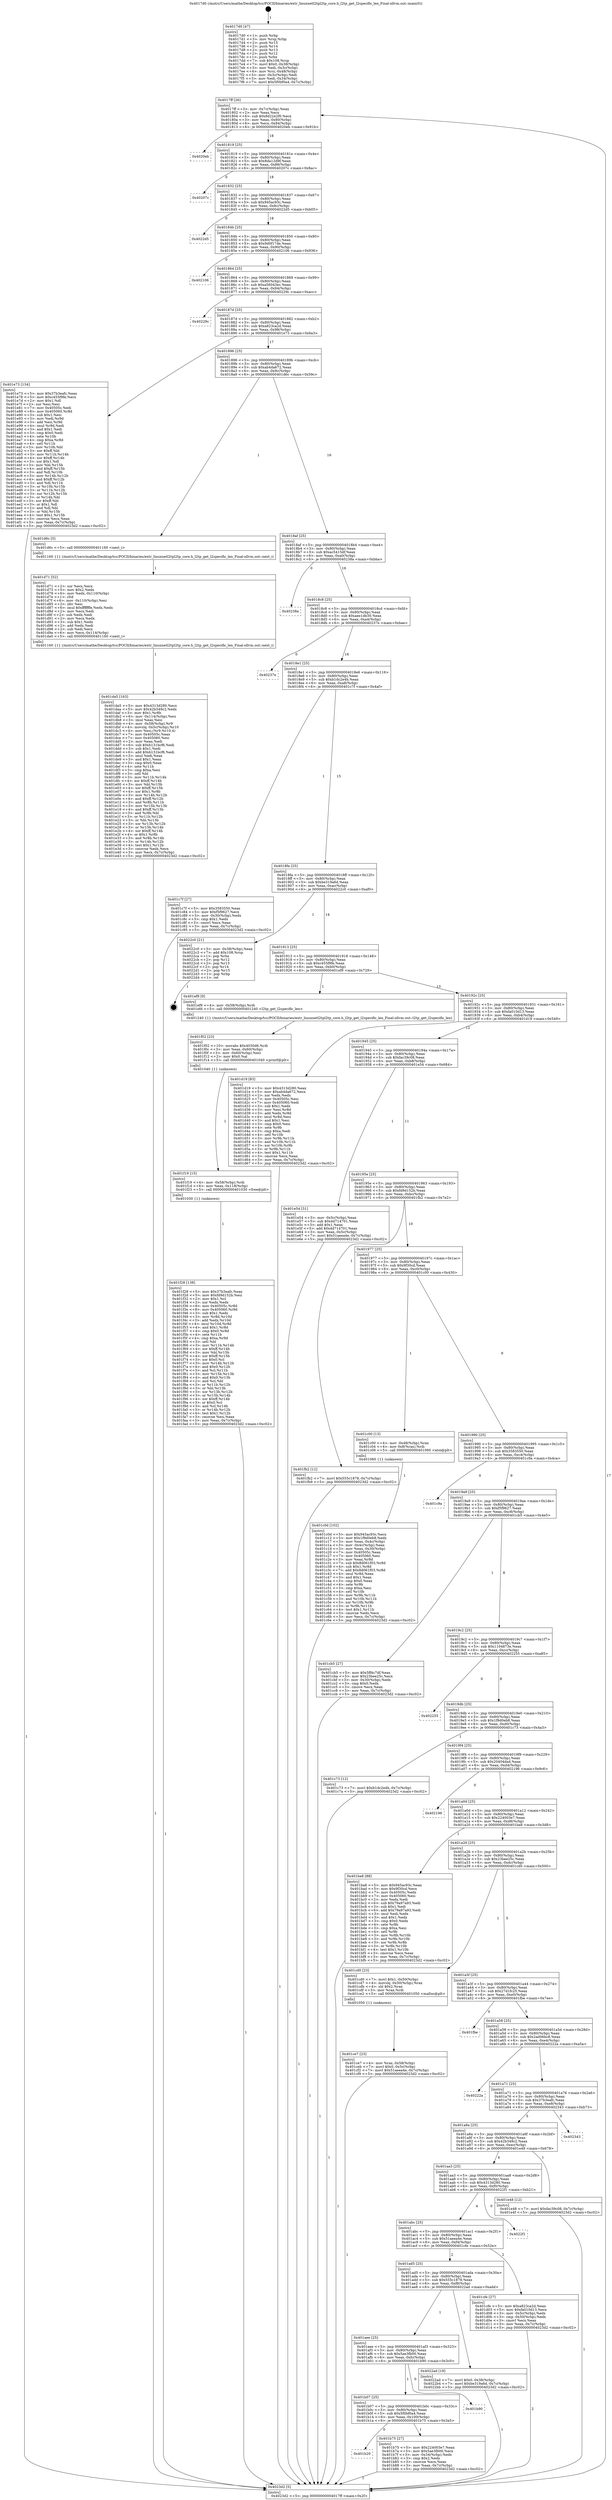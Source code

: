 digraph "0x4017d0" {
  label = "0x4017d0 (/mnt/c/Users/mathe/Desktop/tcc/POCII/binaries/extr_linuxnetl2tpl2tp_core.h_l2tp_get_l2specific_len_Final-ollvm.out::main(0))"
  labelloc = "t"
  node[shape=record]

  Entry [label="",width=0.3,height=0.3,shape=circle,fillcolor=black,style=filled]
  "0x4017ff" [label="{
     0x4017ff [26]\l
     | [instrs]\l
     &nbsp;&nbsp;0x4017ff \<+3\>: mov -0x7c(%rbp),%eax\l
     &nbsp;&nbsp;0x401802 \<+2\>: mov %eax,%ecx\l
     &nbsp;&nbsp;0x401804 \<+6\>: sub $0x8d22e2f0,%ecx\l
     &nbsp;&nbsp;0x40180a \<+3\>: mov %eax,-0x80(%rbp)\l
     &nbsp;&nbsp;0x40180d \<+6\>: mov %ecx,-0x84(%rbp)\l
     &nbsp;&nbsp;0x401813 \<+6\>: je 00000000004020eb \<main+0x91b\>\l
  }"]
  "0x4020eb" [label="{
     0x4020eb\l
  }", style=dashed]
  "0x401819" [label="{
     0x401819 [25]\l
     | [instrs]\l
     &nbsp;&nbsp;0x401819 \<+5\>: jmp 000000000040181e \<main+0x4e\>\l
     &nbsp;&nbsp;0x40181e \<+3\>: mov -0x80(%rbp),%eax\l
     &nbsp;&nbsp;0x401821 \<+5\>: sub $0x8da12d9f,%eax\l
     &nbsp;&nbsp;0x401826 \<+6\>: mov %eax,-0x88(%rbp)\l
     &nbsp;&nbsp;0x40182c \<+6\>: je 000000000040207c \<main+0x8ac\>\l
  }"]
  Exit [label="",width=0.3,height=0.3,shape=circle,fillcolor=black,style=filled,peripheries=2]
  "0x40207c" [label="{
     0x40207c\l
  }", style=dashed]
  "0x401832" [label="{
     0x401832 [25]\l
     | [instrs]\l
     &nbsp;&nbsp;0x401832 \<+5\>: jmp 0000000000401837 \<main+0x67\>\l
     &nbsp;&nbsp;0x401837 \<+3\>: mov -0x80(%rbp),%eax\l
     &nbsp;&nbsp;0x40183a \<+5\>: sub $0x945ac93c,%eax\l
     &nbsp;&nbsp;0x40183f \<+6\>: mov %eax,-0x8c(%rbp)\l
     &nbsp;&nbsp;0x401845 \<+6\>: je 00000000004022d5 \<main+0xb05\>\l
  }"]
  "0x401f28" [label="{
     0x401f28 [138]\l
     | [instrs]\l
     &nbsp;&nbsp;0x401f28 \<+5\>: mov $0x37b3eafc,%eax\l
     &nbsp;&nbsp;0x401f2d \<+5\>: mov $0xfd9d152b,%esi\l
     &nbsp;&nbsp;0x401f32 \<+2\>: mov $0x1,%cl\l
     &nbsp;&nbsp;0x401f34 \<+2\>: xor %edx,%edx\l
     &nbsp;&nbsp;0x401f36 \<+8\>: mov 0x40505c,%r8d\l
     &nbsp;&nbsp;0x401f3e \<+8\>: mov 0x405060,%r9d\l
     &nbsp;&nbsp;0x401f46 \<+3\>: sub $0x1,%edx\l
     &nbsp;&nbsp;0x401f49 \<+3\>: mov %r8d,%r10d\l
     &nbsp;&nbsp;0x401f4c \<+3\>: add %edx,%r10d\l
     &nbsp;&nbsp;0x401f4f \<+4\>: imul %r10d,%r8d\l
     &nbsp;&nbsp;0x401f53 \<+4\>: and $0x1,%r8d\l
     &nbsp;&nbsp;0x401f57 \<+4\>: cmp $0x0,%r8d\l
     &nbsp;&nbsp;0x401f5b \<+4\>: sete %r11b\l
     &nbsp;&nbsp;0x401f5f \<+4\>: cmp $0xa,%r9d\l
     &nbsp;&nbsp;0x401f63 \<+3\>: setl %bl\l
     &nbsp;&nbsp;0x401f66 \<+3\>: mov %r11b,%r14b\l
     &nbsp;&nbsp;0x401f69 \<+4\>: xor $0xff,%r14b\l
     &nbsp;&nbsp;0x401f6d \<+3\>: mov %bl,%r15b\l
     &nbsp;&nbsp;0x401f70 \<+4\>: xor $0xff,%r15b\l
     &nbsp;&nbsp;0x401f74 \<+3\>: xor $0x0,%cl\l
     &nbsp;&nbsp;0x401f77 \<+3\>: mov %r14b,%r12b\l
     &nbsp;&nbsp;0x401f7a \<+4\>: and $0x0,%r12b\l
     &nbsp;&nbsp;0x401f7e \<+3\>: and %cl,%r11b\l
     &nbsp;&nbsp;0x401f81 \<+3\>: mov %r15b,%r13b\l
     &nbsp;&nbsp;0x401f84 \<+4\>: and $0x0,%r13b\l
     &nbsp;&nbsp;0x401f88 \<+2\>: and %cl,%bl\l
     &nbsp;&nbsp;0x401f8a \<+3\>: or %r11b,%r12b\l
     &nbsp;&nbsp;0x401f8d \<+3\>: or %bl,%r13b\l
     &nbsp;&nbsp;0x401f90 \<+3\>: xor %r13b,%r12b\l
     &nbsp;&nbsp;0x401f93 \<+3\>: or %r15b,%r14b\l
     &nbsp;&nbsp;0x401f96 \<+4\>: xor $0xff,%r14b\l
     &nbsp;&nbsp;0x401f9a \<+3\>: or $0x0,%cl\l
     &nbsp;&nbsp;0x401f9d \<+3\>: and %cl,%r14b\l
     &nbsp;&nbsp;0x401fa0 \<+3\>: or %r14b,%r12b\l
     &nbsp;&nbsp;0x401fa3 \<+4\>: test $0x1,%r12b\l
     &nbsp;&nbsp;0x401fa7 \<+3\>: cmovne %esi,%eax\l
     &nbsp;&nbsp;0x401faa \<+3\>: mov %eax,-0x7c(%rbp)\l
     &nbsp;&nbsp;0x401fad \<+5\>: jmp 00000000004023d2 \<main+0xc02\>\l
  }"]
  "0x4022d5" [label="{
     0x4022d5\l
  }", style=dashed]
  "0x40184b" [label="{
     0x40184b [25]\l
     | [instrs]\l
     &nbsp;&nbsp;0x40184b \<+5\>: jmp 0000000000401850 \<main+0x80\>\l
     &nbsp;&nbsp;0x401850 \<+3\>: mov -0x80(%rbp),%eax\l
     &nbsp;&nbsp;0x401853 \<+5\>: sub $0x9d0f17de,%eax\l
     &nbsp;&nbsp;0x401858 \<+6\>: mov %eax,-0x90(%rbp)\l
     &nbsp;&nbsp;0x40185e \<+6\>: je 0000000000402106 \<main+0x936\>\l
  }"]
  "0x401f19" [label="{
     0x401f19 [15]\l
     | [instrs]\l
     &nbsp;&nbsp;0x401f19 \<+4\>: mov -0x58(%rbp),%rdi\l
     &nbsp;&nbsp;0x401f1d \<+6\>: mov %eax,-0x118(%rbp)\l
     &nbsp;&nbsp;0x401f23 \<+5\>: call 0000000000401030 \<free@plt\>\l
     | [calls]\l
     &nbsp;&nbsp;0x401030 \{1\} (unknown)\l
  }"]
  "0x402106" [label="{
     0x402106\l
  }", style=dashed]
  "0x401864" [label="{
     0x401864 [25]\l
     | [instrs]\l
     &nbsp;&nbsp;0x401864 \<+5\>: jmp 0000000000401869 \<main+0x99\>\l
     &nbsp;&nbsp;0x401869 \<+3\>: mov -0x80(%rbp),%eax\l
     &nbsp;&nbsp;0x40186c \<+5\>: sub $0xa56043ec,%eax\l
     &nbsp;&nbsp;0x401871 \<+6\>: mov %eax,-0x94(%rbp)\l
     &nbsp;&nbsp;0x401877 \<+6\>: je 000000000040229c \<main+0xacc\>\l
  }"]
  "0x401f02" [label="{
     0x401f02 [23]\l
     | [instrs]\l
     &nbsp;&nbsp;0x401f02 \<+10\>: movabs $0x4030d6,%rdi\l
     &nbsp;&nbsp;0x401f0c \<+3\>: mov %eax,-0x60(%rbp)\l
     &nbsp;&nbsp;0x401f0f \<+3\>: mov -0x60(%rbp),%esi\l
     &nbsp;&nbsp;0x401f12 \<+2\>: mov $0x0,%al\l
     &nbsp;&nbsp;0x401f14 \<+5\>: call 0000000000401040 \<printf@plt\>\l
     | [calls]\l
     &nbsp;&nbsp;0x401040 \{1\} (unknown)\l
  }"]
  "0x40229c" [label="{
     0x40229c\l
  }", style=dashed]
  "0x40187d" [label="{
     0x40187d [25]\l
     | [instrs]\l
     &nbsp;&nbsp;0x40187d \<+5\>: jmp 0000000000401882 \<main+0xb2\>\l
     &nbsp;&nbsp;0x401882 \<+3\>: mov -0x80(%rbp),%eax\l
     &nbsp;&nbsp;0x401885 \<+5\>: sub $0xa823ca2d,%eax\l
     &nbsp;&nbsp;0x40188a \<+6\>: mov %eax,-0x98(%rbp)\l
     &nbsp;&nbsp;0x401890 \<+6\>: je 0000000000401e73 \<main+0x6a3\>\l
  }"]
  "0x401da5" [label="{
     0x401da5 [163]\l
     | [instrs]\l
     &nbsp;&nbsp;0x401da5 \<+5\>: mov $0x4313d280,%ecx\l
     &nbsp;&nbsp;0x401daa \<+5\>: mov $0x42b349c2,%edx\l
     &nbsp;&nbsp;0x401daf \<+3\>: mov $0x1,%r8b\l
     &nbsp;&nbsp;0x401db2 \<+6\>: mov -0x114(%rbp),%esi\l
     &nbsp;&nbsp;0x401db8 \<+3\>: imul %eax,%esi\l
     &nbsp;&nbsp;0x401dbb \<+4\>: mov -0x58(%rbp),%r9\l
     &nbsp;&nbsp;0x401dbf \<+4\>: movslq -0x5c(%rbp),%r10\l
     &nbsp;&nbsp;0x401dc3 \<+4\>: mov %esi,(%r9,%r10,4)\l
     &nbsp;&nbsp;0x401dc7 \<+7\>: mov 0x40505c,%eax\l
     &nbsp;&nbsp;0x401dce \<+7\>: mov 0x405060,%esi\l
     &nbsp;&nbsp;0x401dd5 \<+2\>: mov %eax,%edi\l
     &nbsp;&nbsp;0x401dd7 \<+6\>: sub $0xb131bcf6,%edi\l
     &nbsp;&nbsp;0x401ddd \<+3\>: sub $0x1,%edi\l
     &nbsp;&nbsp;0x401de0 \<+6\>: add $0xb131bcf6,%edi\l
     &nbsp;&nbsp;0x401de6 \<+3\>: imul %edi,%eax\l
     &nbsp;&nbsp;0x401de9 \<+3\>: and $0x1,%eax\l
     &nbsp;&nbsp;0x401dec \<+3\>: cmp $0x0,%eax\l
     &nbsp;&nbsp;0x401def \<+4\>: sete %r11b\l
     &nbsp;&nbsp;0x401df3 \<+3\>: cmp $0xa,%esi\l
     &nbsp;&nbsp;0x401df6 \<+3\>: setl %bl\l
     &nbsp;&nbsp;0x401df9 \<+3\>: mov %r11b,%r14b\l
     &nbsp;&nbsp;0x401dfc \<+4\>: xor $0xff,%r14b\l
     &nbsp;&nbsp;0x401e00 \<+3\>: mov %bl,%r15b\l
     &nbsp;&nbsp;0x401e03 \<+4\>: xor $0xff,%r15b\l
     &nbsp;&nbsp;0x401e07 \<+4\>: xor $0x1,%r8b\l
     &nbsp;&nbsp;0x401e0b \<+3\>: mov %r14b,%r12b\l
     &nbsp;&nbsp;0x401e0e \<+4\>: and $0xff,%r12b\l
     &nbsp;&nbsp;0x401e12 \<+3\>: and %r8b,%r11b\l
     &nbsp;&nbsp;0x401e15 \<+3\>: mov %r15b,%r13b\l
     &nbsp;&nbsp;0x401e18 \<+4\>: and $0xff,%r13b\l
     &nbsp;&nbsp;0x401e1c \<+3\>: and %r8b,%bl\l
     &nbsp;&nbsp;0x401e1f \<+3\>: or %r11b,%r12b\l
     &nbsp;&nbsp;0x401e22 \<+3\>: or %bl,%r13b\l
     &nbsp;&nbsp;0x401e25 \<+3\>: xor %r13b,%r12b\l
     &nbsp;&nbsp;0x401e28 \<+3\>: or %r15b,%r14b\l
     &nbsp;&nbsp;0x401e2b \<+4\>: xor $0xff,%r14b\l
     &nbsp;&nbsp;0x401e2f \<+4\>: or $0x1,%r8b\l
     &nbsp;&nbsp;0x401e33 \<+3\>: and %r8b,%r14b\l
     &nbsp;&nbsp;0x401e36 \<+3\>: or %r14b,%r12b\l
     &nbsp;&nbsp;0x401e39 \<+4\>: test $0x1,%r12b\l
     &nbsp;&nbsp;0x401e3d \<+3\>: cmovne %edx,%ecx\l
     &nbsp;&nbsp;0x401e40 \<+3\>: mov %ecx,-0x7c(%rbp)\l
     &nbsp;&nbsp;0x401e43 \<+5\>: jmp 00000000004023d2 \<main+0xc02\>\l
  }"]
  "0x401e73" [label="{
     0x401e73 [134]\l
     | [instrs]\l
     &nbsp;&nbsp;0x401e73 \<+5\>: mov $0x37b3eafc,%eax\l
     &nbsp;&nbsp;0x401e78 \<+5\>: mov $0xc455f9fe,%ecx\l
     &nbsp;&nbsp;0x401e7d \<+2\>: mov $0x1,%dl\l
     &nbsp;&nbsp;0x401e7f \<+2\>: xor %esi,%esi\l
     &nbsp;&nbsp;0x401e81 \<+7\>: mov 0x40505c,%edi\l
     &nbsp;&nbsp;0x401e88 \<+8\>: mov 0x405060,%r8d\l
     &nbsp;&nbsp;0x401e90 \<+3\>: sub $0x1,%esi\l
     &nbsp;&nbsp;0x401e93 \<+3\>: mov %edi,%r9d\l
     &nbsp;&nbsp;0x401e96 \<+3\>: add %esi,%r9d\l
     &nbsp;&nbsp;0x401e99 \<+4\>: imul %r9d,%edi\l
     &nbsp;&nbsp;0x401e9d \<+3\>: and $0x1,%edi\l
     &nbsp;&nbsp;0x401ea0 \<+3\>: cmp $0x0,%edi\l
     &nbsp;&nbsp;0x401ea3 \<+4\>: sete %r10b\l
     &nbsp;&nbsp;0x401ea7 \<+4\>: cmp $0xa,%r8d\l
     &nbsp;&nbsp;0x401eab \<+4\>: setl %r11b\l
     &nbsp;&nbsp;0x401eaf \<+3\>: mov %r10b,%bl\l
     &nbsp;&nbsp;0x401eb2 \<+3\>: xor $0xff,%bl\l
     &nbsp;&nbsp;0x401eb5 \<+3\>: mov %r11b,%r14b\l
     &nbsp;&nbsp;0x401eb8 \<+4\>: xor $0xff,%r14b\l
     &nbsp;&nbsp;0x401ebc \<+3\>: xor $0x1,%dl\l
     &nbsp;&nbsp;0x401ebf \<+3\>: mov %bl,%r15b\l
     &nbsp;&nbsp;0x401ec2 \<+4\>: and $0xff,%r15b\l
     &nbsp;&nbsp;0x401ec6 \<+3\>: and %dl,%r10b\l
     &nbsp;&nbsp;0x401ec9 \<+3\>: mov %r14b,%r12b\l
     &nbsp;&nbsp;0x401ecc \<+4\>: and $0xff,%r12b\l
     &nbsp;&nbsp;0x401ed0 \<+3\>: and %dl,%r11b\l
     &nbsp;&nbsp;0x401ed3 \<+3\>: or %r10b,%r15b\l
     &nbsp;&nbsp;0x401ed6 \<+3\>: or %r11b,%r12b\l
     &nbsp;&nbsp;0x401ed9 \<+3\>: xor %r12b,%r15b\l
     &nbsp;&nbsp;0x401edc \<+3\>: or %r14b,%bl\l
     &nbsp;&nbsp;0x401edf \<+3\>: xor $0xff,%bl\l
     &nbsp;&nbsp;0x401ee2 \<+3\>: or $0x1,%dl\l
     &nbsp;&nbsp;0x401ee5 \<+2\>: and %dl,%bl\l
     &nbsp;&nbsp;0x401ee7 \<+3\>: or %bl,%r15b\l
     &nbsp;&nbsp;0x401eea \<+4\>: test $0x1,%r15b\l
     &nbsp;&nbsp;0x401eee \<+3\>: cmovne %ecx,%eax\l
     &nbsp;&nbsp;0x401ef1 \<+3\>: mov %eax,-0x7c(%rbp)\l
     &nbsp;&nbsp;0x401ef4 \<+5\>: jmp 00000000004023d2 \<main+0xc02\>\l
  }"]
  "0x401896" [label="{
     0x401896 [25]\l
     | [instrs]\l
     &nbsp;&nbsp;0x401896 \<+5\>: jmp 000000000040189b \<main+0xcb\>\l
     &nbsp;&nbsp;0x40189b \<+3\>: mov -0x80(%rbp),%eax\l
     &nbsp;&nbsp;0x40189e \<+5\>: sub $0xab4da672,%eax\l
     &nbsp;&nbsp;0x4018a3 \<+6\>: mov %eax,-0x9c(%rbp)\l
     &nbsp;&nbsp;0x4018a9 \<+6\>: je 0000000000401d6c \<main+0x59c\>\l
  }"]
  "0x401d71" [label="{
     0x401d71 [52]\l
     | [instrs]\l
     &nbsp;&nbsp;0x401d71 \<+2\>: xor %ecx,%ecx\l
     &nbsp;&nbsp;0x401d73 \<+5\>: mov $0x2,%edx\l
     &nbsp;&nbsp;0x401d78 \<+6\>: mov %edx,-0x110(%rbp)\l
     &nbsp;&nbsp;0x401d7e \<+1\>: cltd\l
     &nbsp;&nbsp;0x401d7f \<+6\>: mov -0x110(%rbp),%esi\l
     &nbsp;&nbsp;0x401d85 \<+2\>: idiv %esi\l
     &nbsp;&nbsp;0x401d87 \<+6\>: imul $0xfffffffe,%edx,%edx\l
     &nbsp;&nbsp;0x401d8d \<+2\>: mov %ecx,%edi\l
     &nbsp;&nbsp;0x401d8f \<+2\>: sub %edx,%edi\l
     &nbsp;&nbsp;0x401d91 \<+2\>: mov %ecx,%edx\l
     &nbsp;&nbsp;0x401d93 \<+3\>: sub $0x1,%edx\l
     &nbsp;&nbsp;0x401d96 \<+2\>: add %edx,%edi\l
     &nbsp;&nbsp;0x401d98 \<+2\>: sub %edi,%ecx\l
     &nbsp;&nbsp;0x401d9a \<+6\>: mov %ecx,-0x114(%rbp)\l
     &nbsp;&nbsp;0x401da0 \<+5\>: call 0000000000401160 \<next_i\>\l
     | [calls]\l
     &nbsp;&nbsp;0x401160 \{1\} (/mnt/c/Users/mathe/Desktop/tcc/POCII/binaries/extr_linuxnetl2tpl2tp_core.h_l2tp_get_l2specific_len_Final-ollvm.out::next_i)\l
  }"]
  "0x401d6c" [label="{
     0x401d6c [5]\l
     | [instrs]\l
     &nbsp;&nbsp;0x401d6c \<+5\>: call 0000000000401160 \<next_i\>\l
     | [calls]\l
     &nbsp;&nbsp;0x401160 \{1\} (/mnt/c/Users/mathe/Desktop/tcc/POCII/binaries/extr_linuxnetl2tpl2tp_core.h_l2tp_get_l2specific_len_Final-ollvm.out::next_i)\l
  }"]
  "0x4018af" [label="{
     0x4018af [25]\l
     | [instrs]\l
     &nbsp;&nbsp;0x4018af \<+5\>: jmp 00000000004018b4 \<main+0xe4\>\l
     &nbsp;&nbsp;0x4018b4 \<+3\>: mov -0x80(%rbp),%eax\l
     &nbsp;&nbsp;0x4018b7 \<+5\>: sub $0xac5415df,%eax\l
     &nbsp;&nbsp;0x4018bc \<+6\>: mov %eax,-0xa0(%rbp)\l
     &nbsp;&nbsp;0x4018c2 \<+6\>: je 000000000040238a \<main+0xbba\>\l
  }"]
  "0x401ce7" [label="{
     0x401ce7 [23]\l
     | [instrs]\l
     &nbsp;&nbsp;0x401ce7 \<+4\>: mov %rax,-0x58(%rbp)\l
     &nbsp;&nbsp;0x401ceb \<+7\>: movl $0x0,-0x5c(%rbp)\l
     &nbsp;&nbsp;0x401cf2 \<+7\>: movl $0x51aeea4e,-0x7c(%rbp)\l
     &nbsp;&nbsp;0x401cf9 \<+5\>: jmp 00000000004023d2 \<main+0xc02\>\l
  }"]
  "0x40238a" [label="{
     0x40238a\l
  }", style=dashed]
  "0x4018c8" [label="{
     0x4018c8 [25]\l
     | [instrs]\l
     &nbsp;&nbsp;0x4018c8 \<+5\>: jmp 00000000004018cd \<main+0xfd\>\l
     &nbsp;&nbsp;0x4018cd \<+3\>: mov -0x80(%rbp),%eax\l
     &nbsp;&nbsp;0x4018d0 \<+5\>: sub $0xaee1db30,%eax\l
     &nbsp;&nbsp;0x4018d5 \<+6\>: mov %eax,-0xa4(%rbp)\l
     &nbsp;&nbsp;0x4018db \<+6\>: je 000000000040237e \<main+0xbae\>\l
  }"]
  "0x401c0d" [label="{
     0x401c0d [102]\l
     | [instrs]\l
     &nbsp;&nbsp;0x401c0d \<+5\>: mov $0x945ac93c,%ecx\l
     &nbsp;&nbsp;0x401c12 \<+5\>: mov $0x1f9d0eb8,%edx\l
     &nbsp;&nbsp;0x401c17 \<+3\>: mov %eax,-0x4c(%rbp)\l
     &nbsp;&nbsp;0x401c1a \<+3\>: mov -0x4c(%rbp),%eax\l
     &nbsp;&nbsp;0x401c1d \<+3\>: mov %eax,-0x30(%rbp)\l
     &nbsp;&nbsp;0x401c20 \<+7\>: mov 0x40505c,%eax\l
     &nbsp;&nbsp;0x401c27 \<+7\>: mov 0x405060,%esi\l
     &nbsp;&nbsp;0x401c2e \<+3\>: mov %eax,%r8d\l
     &nbsp;&nbsp;0x401c31 \<+7\>: sub $0x8d061f03,%r8d\l
     &nbsp;&nbsp;0x401c38 \<+4\>: sub $0x1,%r8d\l
     &nbsp;&nbsp;0x401c3c \<+7\>: add $0x8d061f03,%r8d\l
     &nbsp;&nbsp;0x401c43 \<+4\>: imul %r8d,%eax\l
     &nbsp;&nbsp;0x401c47 \<+3\>: and $0x1,%eax\l
     &nbsp;&nbsp;0x401c4a \<+3\>: cmp $0x0,%eax\l
     &nbsp;&nbsp;0x401c4d \<+4\>: sete %r9b\l
     &nbsp;&nbsp;0x401c51 \<+3\>: cmp $0xa,%esi\l
     &nbsp;&nbsp;0x401c54 \<+4\>: setl %r10b\l
     &nbsp;&nbsp;0x401c58 \<+3\>: mov %r9b,%r11b\l
     &nbsp;&nbsp;0x401c5b \<+3\>: and %r10b,%r11b\l
     &nbsp;&nbsp;0x401c5e \<+3\>: xor %r10b,%r9b\l
     &nbsp;&nbsp;0x401c61 \<+3\>: or %r9b,%r11b\l
     &nbsp;&nbsp;0x401c64 \<+4\>: test $0x1,%r11b\l
     &nbsp;&nbsp;0x401c68 \<+3\>: cmovne %edx,%ecx\l
     &nbsp;&nbsp;0x401c6b \<+3\>: mov %ecx,-0x7c(%rbp)\l
     &nbsp;&nbsp;0x401c6e \<+5\>: jmp 00000000004023d2 \<main+0xc02\>\l
  }"]
  "0x40237e" [label="{
     0x40237e\l
  }", style=dashed]
  "0x4018e1" [label="{
     0x4018e1 [25]\l
     | [instrs]\l
     &nbsp;&nbsp;0x4018e1 \<+5\>: jmp 00000000004018e6 \<main+0x116\>\l
     &nbsp;&nbsp;0x4018e6 \<+3\>: mov -0x80(%rbp),%eax\l
     &nbsp;&nbsp;0x4018e9 \<+5\>: sub $0xb1dc2e4b,%eax\l
     &nbsp;&nbsp;0x4018ee \<+6\>: mov %eax,-0xa8(%rbp)\l
     &nbsp;&nbsp;0x4018f4 \<+6\>: je 0000000000401c7f \<main+0x4af\>\l
  }"]
  "0x4017d0" [label="{
     0x4017d0 [47]\l
     | [instrs]\l
     &nbsp;&nbsp;0x4017d0 \<+1\>: push %rbp\l
     &nbsp;&nbsp;0x4017d1 \<+3\>: mov %rsp,%rbp\l
     &nbsp;&nbsp;0x4017d4 \<+2\>: push %r15\l
     &nbsp;&nbsp;0x4017d6 \<+2\>: push %r14\l
     &nbsp;&nbsp;0x4017d8 \<+2\>: push %r13\l
     &nbsp;&nbsp;0x4017da \<+2\>: push %r12\l
     &nbsp;&nbsp;0x4017dc \<+1\>: push %rbx\l
     &nbsp;&nbsp;0x4017dd \<+7\>: sub $0x108,%rsp\l
     &nbsp;&nbsp;0x4017e4 \<+7\>: movl $0x0,-0x38(%rbp)\l
     &nbsp;&nbsp;0x4017eb \<+3\>: mov %edi,-0x3c(%rbp)\l
     &nbsp;&nbsp;0x4017ee \<+4\>: mov %rsi,-0x48(%rbp)\l
     &nbsp;&nbsp;0x4017f2 \<+3\>: mov -0x3c(%rbp),%edi\l
     &nbsp;&nbsp;0x4017f5 \<+3\>: mov %edi,-0x34(%rbp)\l
     &nbsp;&nbsp;0x4017f8 \<+7\>: movl $0x5f0bf0a4,-0x7c(%rbp)\l
  }"]
  "0x401c7f" [label="{
     0x401c7f [27]\l
     | [instrs]\l
     &nbsp;&nbsp;0x401c7f \<+5\>: mov $0x3583550,%eax\l
     &nbsp;&nbsp;0x401c84 \<+5\>: mov $0xf5f9627,%ecx\l
     &nbsp;&nbsp;0x401c89 \<+3\>: mov -0x30(%rbp),%edx\l
     &nbsp;&nbsp;0x401c8c \<+3\>: cmp $0x1,%edx\l
     &nbsp;&nbsp;0x401c8f \<+3\>: cmovl %ecx,%eax\l
     &nbsp;&nbsp;0x401c92 \<+3\>: mov %eax,-0x7c(%rbp)\l
     &nbsp;&nbsp;0x401c95 \<+5\>: jmp 00000000004023d2 \<main+0xc02\>\l
  }"]
  "0x4018fa" [label="{
     0x4018fa [25]\l
     | [instrs]\l
     &nbsp;&nbsp;0x4018fa \<+5\>: jmp 00000000004018ff \<main+0x12f\>\l
     &nbsp;&nbsp;0x4018ff \<+3\>: mov -0x80(%rbp),%eax\l
     &nbsp;&nbsp;0x401902 \<+5\>: sub $0xbe319a6d,%eax\l
     &nbsp;&nbsp;0x401907 \<+6\>: mov %eax,-0xac(%rbp)\l
     &nbsp;&nbsp;0x40190d \<+6\>: je 00000000004022c0 \<main+0xaf0\>\l
  }"]
  "0x4023d2" [label="{
     0x4023d2 [5]\l
     | [instrs]\l
     &nbsp;&nbsp;0x4023d2 \<+5\>: jmp 00000000004017ff \<main+0x2f\>\l
  }"]
  "0x4022c0" [label="{
     0x4022c0 [21]\l
     | [instrs]\l
     &nbsp;&nbsp;0x4022c0 \<+3\>: mov -0x38(%rbp),%eax\l
     &nbsp;&nbsp;0x4022c3 \<+7\>: add $0x108,%rsp\l
     &nbsp;&nbsp;0x4022ca \<+1\>: pop %rbx\l
     &nbsp;&nbsp;0x4022cb \<+2\>: pop %r12\l
     &nbsp;&nbsp;0x4022cd \<+2\>: pop %r13\l
     &nbsp;&nbsp;0x4022cf \<+2\>: pop %r14\l
     &nbsp;&nbsp;0x4022d1 \<+2\>: pop %r15\l
     &nbsp;&nbsp;0x4022d3 \<+1\>: pop %rbp\l
     &nbsp;&nbsp;0x4022d4 \<+1\>: ret\l
  }"]
  "0x401913" [label="{
     0x401913 [25]\l
     | [instrs]\l
     &nbsp;&nbsp;0x401913 \<+5\>: jmp 0000000000401918 \<main+0x148\>\l
     &nbsp;&nbsp;0x401918 \<+3\>: mov -0x80(%rbp),%eax\l
     &nbsp;&nbsp;0x40191b \<+5\>: sub $0xc455f9fe,%eax\l
     &nbsp;&nbsp;0x401920 \<+6\>: mov %eax,-0xb0(%rbp)\l
     &nbsp;&nbsp;0x401926 \<+6\>: je 0000000000401ef9 \<main+0x729\>\l
  }"]
  "0x401b20" [label="{
     0x401b20\l
  }", style=dashed]
  "0x401ef9" [label="{
     0x401ef9 [9]\l
     | [instrs]\l
     &nbsp;&nbsp;0x401ef9 \<+4\>: mov -0x58(%rbp),%rdi\l
     &nbsp;&nbsp;0x401efd \<+5\>: call 0000000000401240 \<l2tp_get_l2specific_len\>\l
     | [calls]\l
     &nbsp;&nbsp;0x401240 \{1\} (/mnt/c/Users/mathe/Desktop/tcc/POCII/binaries/extr_linuxnetl2tpl2tp_core.h_l2tp_get_l2specific_len_Final-ollvm.out::l2tp_get_l2specific_len)\l
  }"]
  "0x40192c" [label="{
     0x40192c [25]\l
     | [instrs]\l
     &nbsp;&nbsp;0x40192c \<+5\>: jmp 0000000000401931 \<main+0x161\>\l
     &nbsp;&nbsp;0x401931 \<+3\>: mov -0x80(%rbp),%eax\l
     &nbsp;&nbsp;0x401934 \<+5\>: sub $0xfa010d13,%eax\l
     &nbsp;&nbsp;0x401939 \<+6\>: mov %eax,-0xb4(%rbp)\l
     &nbsp;&nbsp;0x40193f \<+6\>: je 0000000000401d19 \<main+0x549\>\l
  }"]
  "0x401b75" [label="{
     0x401b75 [27]\l
     | [instrs]\l
     &nbsp;&nbsp;0x401b75 \<+5\>: mov $0x224003e7,%eax\l
     &nbsp;&nbsp;0x401b7a \<+5\>: mov $0x5ae3fb00,%ecx\l
     &nbsp;&nbsp;0x401b7f \<+3\>: mov -0x34(%rbp),%edx\l
     &nbsp;&nbsp;0x401b82 \<+3\>: cmp $0x2,%edx\l
     &nbsp;&nbsp;0x401b85 \<+3\>: cmovne %ecx,%eax\l
     &nbsp;&nbsp;0x401b88 \<+3\>: mov %eax,-0x7c(%rbp)\l
     &nbsp;&nbsp;0x401b8b \<+5\>: jmp 00000000004023d2 \<main+0xc02\>\l
  }"]
  "0x401d19" [label="{
     0x401d19 [83]\l
     | [instrs]\l
     &nbsp;&nbsp;0x401d19 \<+5\>: mov $0x4313d280,%eax\l
     &nbsp;&nbsp;0x401d1e \<+5\>: mov $0xab4da672,%ecx\l
     &nbsp;&nbsp;0x401d23 \<+2\>: xor %edx,%edx\l
     &nbsp;&nbsp;0x401d25 \<+7\>: mov 0x40505c,%esi\l
     &nbsp;&nbsp;0x401d2c \<+7\>: mov 0x405060,%edi\l
     &nbsp;&nbsp;0x401d33 \<+3\>: sub $0x1,%edx\l
     &nbsp;&nbsp;0x401d36 \<+3\>: mov %esi,%r8d\l
     &nbsp;&nbsp;0x401d39 \<+3\>: add %edx,%r8d\l
     &nbsp;&nbsp;0x401d3c \<+4\>: imul %r8d,%esi\l
     &nbsp;&nbsp;0x401d40 \<+3\>: and $0x1,%esi\l
     &nbsp;&nbsp;0x401d43 \<+3\>: cmp $0x0,%esi\l
     &nbsp;&nbsp;0x401d46 \<+4\>: sete %r9b\l
     &nbsp;&nbsp;0x401d4a \<+3\>: cmp $0xa,%edi\l
     &nbsp;&nbsp;0x401d4d \<+4\>: setl %r10b\l
     &nbsp;&nbsp;0x401d51 \<+3\>: mov %r9b,%r11b\l
     &nbsp;&nbsp;0x401d54 \<+3\>: and %r10b,%r11b\l
     &nbsp;&nbsp;0x401d57 \<+3\>: xor %r10b,%r9b\l
     &nbsp;&nbsp;0x401d5a \<+3\>: or %r9b,%r11b\l
     &nbsp;&nbsp;0x401d5d \<+4\>: test $0x1,%r11b\l
     &nbsp;&nbsp;0x401d61 \<+3\>: cmovne %ecx,%eax\l
     &nbsp;&nbsp;0x401d64 \<+3\>: mov %eax,-0x7c(%rbp)\l
     &nbsp;&nbsp;0x401d67 \<+5\>: jmp 00000000004023d2 \<main+0xc02\>\l
  }"]
  "0x401945" [label="{
     0x401945 [25]\l
     | [instrs]\l
     &nbsp;&nbsp;0x401945 \<+5\>: jmp 000000000040194a \<main+0x17a\>\l
     &nbsp;&nbsp;0x40194a \<+3\>: mov -0x80(%rbp),%eax\l
     &nbsp;&nbsp;0x40194d \<+5\>: sub $0xfac39c08,%eax\l
     &nbsp;&nbsp;0x401952 \<+6\>: mov %eax,-0xb8(%rbp)\l
     &nbsp;&nbsp;0x401958 \<+6\>: je 0000000000401e54 \<main+0x684\>\l
  }"]
  "0x401b07" [label="{
     0x401b07 [25]\l
     | [instrs]\l
     &nbsp;&nbsp;0x401b07 \<+5\>: jmp 0000000000401b0c \<main+0x33c\>\l
     &nbsp;&nbsp;0x401b0c \<+3\>: mov -0x80(%rbp),%eax\l
     &nbsp;&nbsp;0x401b0f \<+5\>: sub $0x5f0bf0a4,%eax\l
     &nbsp;&nbsp;0x401b14 \<+6\>: mov %eax,-0x100(%rbp)\l
     &nbsp;&nbsp;0x401b1a \<+6\>: je 0000000000401b75 \<main+0x3a5\>\l
  }"]
  "0x401e54" [label="{
     0x401e54 [31]\l
     | [instrs]\l
     &nbsp;&nbsp;0x401e54 \<+3\>: mov -0x5c(%rbp),%eax\l
     &nbsp;&nbsp;0x401e57 \<+5\>: sub $0x4d714701,%eax\l
     &nbsp;&nbsp;0x401e5c \<+3\>: add $0x1,%eax\l
     &nbsp;&nbsp;0x401e5f \<+5\>: add $0x4d714701,%eax\l
     &nbsp;&nbsp;0x401e64 \<+3\>: mov %eax,-0x5c(%rbp)\l
     &nbsp;&nbsp;0x401e67 \<+7\>: movl $0x51aeea4e,-0x7c(%rbp)\l
     &nbsp;&nbsp;0x401e6e \<+5\>: jmp 00000000004023d2 \<main+0xc02\>\l
  }"]
  "0x40195e" [label="{
     0x40195e [25]\l
     | [instrs]\l
     &nbsp;&nbsp;0x40195e \<+5\>: jmp 0000000000401963 \<main+0x193\>\l
     &nbsp;&nbsp;0x401963 \<+3\>: mov -0x80(%rbp),%eax\l
     &nbsp;&nbsp;0x401966 \<+5\>: sub $0xfd9d152b,%eax\l
     &nbsp;&nbsp;0x40196b \<+6\>: mov %eax,-0xbc(%rbp)\l
     &nbsp;&nbsp;0x401971 \<+6\>: je 0000000000401fb2 \<main+0x7e2\>\l
  }"]
  "0x401b90" [label="{
     0x401b90\l
  }", style=dashed]
  "0x401fb2" [label="{
     0x401fb2 [12]\l
     | [instrs]\l
     &nbsp;&nbsp;0x401fb2 \<+7\>: movl $0x555c1878,-0x7c(%rbp)\l
     &nbsp;&nbsp;0x401fb9 \<+5\>: jmp 00000000004023d2 \<main+0xc02\>\l
  }"]
  "0x401977" [label="{
     0x401977 [25]\l
     | [instrs]\l
     &nbsp;&nbsp;0x401977 \<+5\>: jmp 000000000040197c \<main+0x1ac\>\l
     &nbsp;&nbsp;0x40197c \<+3\>: mov -0x80(%rbp),%eax\l
     &nbsp;&nbsp;0x40197f \<+5\>: sub $0x9f30cd,%eax\l
     &nbsp;&nbsp;0x401984 \<+6\>: mov %eax,-0xc0(%rbp)\l
     &nbsp;&nbsp;0x40198a \<+6\>: je 0000000000401c00 \<main+0x430\>\l
  }"]
  "0x401aee" [label="{
     0x401aee [25]\l
     | [instrs]\l
     &nbsp;&nbsp;0x401aee \<+5\>: jmp 0000000000401af3 \<main+0x323\>\l
     &nbsp;&nbsp;0x401af3 \<+3\>: mov -0x80(%rbp),%eax\l
     &nbsp;&nbsp;0x401af6 \<+5\>: sub $0x5ae3fb00,%eax\l
     &nbsp;&nbsp;0x401afb \<+6\>: mov %eax,-0xfc(%rbp)\l
     &nbsp;&nbsp;0x401b01 \<+6\>: je 0000000000401b90 \<main+0x3c0\>\l
  }"]
  "0x401c00" [label="{
     0x401c00 [13]\l
     | [instrs]\l
     &nbsp;&nbsp;0x401c00 \<+4\>: mov -0x48(%rbp),%rax\l
     &nbsp;&nbsp;0x401c04 \<+4\>: mov 0x8(%rax),%rdi\l
     &nbsp;&nbsp;0x401c08 \<+5\>: call 0000000000401060 \<atoi@plt\>\l
     | [calls]\l
     &nbsp;&nbsp;0x401060 \{1\} (unknown)\l
  }"]
  "0x401990" [label="{
     0x401990 [25]\l
     | [instrs]\l
     &nbsp;&nbsp;0x401990 \<+5\>: jmp 0000000000401995 \<main+0x1c5\>\l
     &nbsp;&nbsp;0x401995 \<+3\>: mov -0x80(%rbp),%eax\l
     &nbsp;&nbsp;0x401998 \<+5\>: sub $0x3583550,%eax\l
     &nbsp;&nbsp;0x40199d \<+6\>: mov %eax,-0xc4(%rbp)\l
     &nbsp;&nbsp;0x4019a3 \<+6\>: je 0000000000401c9a \<main+0x4ca\>\l
  }"]
  "0x4022ad" [label="{
     0x4022ad [19]\l
     | [instrs]\l
     &nbsp;&nbsp;0x4022ad \<+7\>: movl $0x0,-0x38(%rbp)\l
     &nbsp;&nbsp;0x4022b4 \<+7\>: movl $0xbe319a6d,-0x7c(%rbp)\l
     &nbsp;&nbsp;0x4022bb \<+5\>: jmp 00000000004023d2 \<main+0xc02\>\l
  }"]
  "0x401c9a" [label="{
     0x401c9a\l
  }", style=dashed]
  "0x4019a9" [label="{
     0x4019a9 [25]\l
     | [instrs]\l
     &nbsp;&nbsp;0x4019a9 \<+5\>: jmp 00000000004019ae \<main+0x1de\>\l
     &nbsp;&nbsp;0x4019ae \<+3\>: mov -0x80(%rbp),%eax\l
     &nbsp;&nbsp;0x4019b1 \<+5\>: sub $0xf5f9627,%eax\l
     &nbsp;&nbsp;0x4019b6 \<+6\>: mov %eax,-0xc8(%rbp)\l
     &nbsp;&nbsp;0x4019bc \<+6\>: je 0000000000401cb5 \<main+0x4e5\>\l
  }"]
  "0x401ad5" [label="{
     0x401ad5 [25]\l
     | [instrs]\l
     &nbsp;&nbsp;0x401ad5 \<+5\>: jmp 0000000000401ada \<main+0x30a\>\l
     &nbsp;&nbsp;0x401ada \<+3\>: mov -0x80(%rbp),%eax\l
     &nbsp;&nbsp;0x401add \<+5\>: sub $0x555c1878,%eax\l
     &nbsp;&nbsp;0x401ae2 \<+6\>: mov %eax,-0xf8(%rbp)\l
     &nbsp;&nbsp;0x401ae8 \<+6\>: je 00000000004022ad \<main+0xadd\>\l
  }"]
  "0x401cb5" [label="{
     0x401cb5 [27]\l
     | [instrs]\l
     &nbsp;&nbsp;0x401cb5 \<+5\>: mov $0x5ff4c7df,%eax\l
     &nbsp;&nbsp;0x401cba \<+5\>: mov $0x23bee25c,%ecx\l
     &nbsp;&nbsp;0x401cbf \<+3\>: mov -0x30(%rbp),%edx\l
     &nbsp;&nbsp;0x401cc2 \<+3\>: cmp $0x0,%edx\l
     &nbsp;&nbsp;0x401cc5 \<+3\>: cmove %ecx,%eax\l
     &nbsp;&nbsp;0x401cc8 \<+3\>: mov %eax,-0x7c(%rbp)\l
     &nbsp;&nbsp;0x401ccb \<+5\>: jmp 00000000004023d2 \<main+0xc02\>\l
  }"]
  "0x4019c2" [label="{
     0x4019c2 [25]\l
     | [instrs]\l
     &nbsp;&nbsp;0x4019c2 \<+5\>: jmp 00000000004019c7 \<main+0x1f7\>\l
     &nbsp;&nbsp;0x4019c7 \<+3\>: mov -0x80(%rbp),%eax\l
     &nbsp;&nbsp;0x4019ca \<+5\>: sub $0x1104873e,%eax\l
     &nbsp;&nbsp;0x4019cf \<+6\>: mov %eax,-0xcc(%rbp)\l
     &nbsp;&nbsp;0x4019d5 \<+6\>: je 0000000000402255 \<main+0xa85\>\l
  }"]
  "0x401cfe" [label="{
     0x401cfe [27]\l
     | [instrs]\l
     &nbsp;&nbsp;0x401cfe \<+5\>: mov $0xa823ca2d,%eax\l
     &nbsp;&nbsp;0x401d03 \<+5\>: mov $0xfa010d13,%ecx\l
     &nbsp;&nbsp;0x401d08 \<+3\>: mov -0x5c(%rbp),%edx\l
     &nbsp;&nbsp;0x401d0b \<+3\>: cmp -0x50(%rbp),%edx\l
     &nbsp;&nbsp;0x401d0e \<+3\>: cmovl %ecx,%eax\l
     &nbsp;&nbsp;0x401d11 \<+3\>: mov %eax,-0x7c(%rbp)\l
     &nbsp;&nbsp;0x401d14 \<+5\>: jmp 00000000004023d2 \<main+0xc02\>\l
  }"]
  "0x402255" [label="{
     0x402255\l
  }", style=dashed]
  "0x4019db" [label="{
     0x4019db [25]\l
     | [instrs]\l
     &nbsp;&nbsp;0x4019db \<+5\>: jmp 00000000004019e0 \<main+0x210\>\l
     &nbsp;&nbsp;0x4019e0 \<+3\>: mov -0x80(%rbp),%eax\l
     &nbsp;&nbsp;0x4019e3 \<+5\>: sub $0x1f9d0eb8,%eax\l
     &nbsp;&nbsp;0x4019e8 \<+6\>: mov %eax,-0xd0(%rbp)\l
     &nbsp;&nbsp;0x4019ee \<+6\>: je 0000000000401c73 \<main+0x4a3\>\l
  }"]
  "0x401abc" [label="{
     0x401abc [25]\l
     | [instrs]\l
     &nbsp;&nbsp;0x401abc \<+5\>: jmp 0000000000401ac1 \<main+0x2f1\>\l
     &nbsp;&nbsp;0x401ac1 \<+3\>: mov -0x80(%rbp),%eax\l
     &nbsp;&nbsp;0x401ac4 \<+5\>: sub $0x51aeea4e,%eax\l
     &nbsp;&nbsp;0x401ac9 \<+6\>: mov %eax,-0xf4(%rbp)\l
     &nbsp;&nbsp;0x401acf \<+6\>: je 0000000000401cfe \<main+0x52e\>\l
  }"]
  "0x401c73" [label="{
     0x401c73 [12]\l
     | [instrs]\l
     &nbsp;&nbsp;0x401c73 \<+7\>: movl $0xb1dc2e4b,-0x7c(%rbp)\l
     &nbsp;&nbsp;0x401c7a \<+5\>: jmp 00000000004023d2 \<main+0xc02\>\l
  }"]
  "0x4019f4" [label="{
     0x4019f4 [25]\l
     | [instrs]\l
     &nbsp;&nbsp;0x4019f4 \<+5\>: jmp 00000000004019f9 \<main+0x229\>\l
     &nbsp;&nbsp;0x4019f9 \<+3\>: mov -0x80(%rbp),%eax\l
     &nbsp;&nbsp;0x4019fc \<+5\>: sub $0x20404dad,%eax\l
     &nbsp;&nbsp;0x401a01 \<+6\>: mov %eax,-0xd4(%rbp)\l
     &nbsp;&nbsp;0x401a07 \<+6\>: je 0000000000402196 \<main+0x9c6\>\l
  }"]
  "0x4022f1" [label="{
     0x4022f1\l
  }", style=dashed]
  "0x402196" [label="{
     0x402196\l
  }", style=dashed]
  "0x401a0d" [label="{
     0x401a0d [25]\l
     | [instrs]\l
     &nbsp;&nbsp;0x401a0d \<+5\>: jmp 0000000000401a12 \<main+0x242\>\l
     &nbsp;&nbsp;0x401a12 \<+3\>: mov -0x80(%rbp),%eax\l
     &nbsp;&nbsp;0x401a15 \<+5\>: sub $0x224003e7,%eax\l
     &nbsp;&nbsp;0x401a1a \<+6\>: mov %eax,-0xd8(%rbp)\l
     &nbsp;&nbsp;0x401a20 \<+6\>: je 0000000000401ba8 \<main+0x3d8\>\l
  }"]
  "0x401aa3" [label="{
     0x401aa3 [25]\l
     | [instrs]\l
     &nbsp;&nbsp;0x401aa3 \<+5\>: jmp 0000000000401aa8 \<main+0x2d8\>\l
     &nbsp;&nbsp;0x401aa8 \<+3\>: mov -0x80(%rbp),%eax\l
     &nbsp;&nbsp;0x401aab \<+5\>: sub $0x4313d280,%eax\l
     &nbsp;&nbsp;0x401ab0 \<+6\>: mov %eax,-0xf0(%rbp)\l
     &nbsp;&nbsp;0x401ab6 \<+6\>: je 00000000004022f1 \<main+0xb21\>\l
  }"]
  "0x401ba8" [label="{
     0x401ba8 [88]\l
     | [instrs]\l
     &nbsp;&nbsp;0x401ba8 \<+5\>: mov $0x945ac93c,%eax\l
     &nbsp;&nbsp;0x401bad \<+5\>: mov $0x9f30cd,%ecx\l
     &nbsp;&nbsp;0x401bb2 \<+7\>: mov 0x40505c,%edx\l
     &nbsp;&nbsp;0x401bb9 \<+7\>: mov 0x405060,%esi\l
     &nbsp;&nbsp;0x401bc0 \<+2\>: mov %edx,%edi\l
     &nbsp;&nbsp;0x401bc2 \<+6\>: sub $0x79a97a93,%edi\l
     &nbsp;&nbsp;0x401bc8 \<+3\>: sub $0x1,%edi\l
     &nbsp;&nbsp;0x401bcb \<+6\>: add $0x79a97a93,%edi\l
     &nbsp;&nbsp;0x401bd1 \<+3\>: imul %edi,%edx\l
     &nbsp;&nbsp;0x401bd4 \<+3\>: and $0x1,%edx\l
     &nbsp;&nbsp;0x401bd7 \<+3\>: cmp $0x0,%edx\l
     &nbsp;&nbsp;0x401bda \<+4\>: sete %r8b\l
     &nbsp;&nbsp;0x401bde \<+3\>: cmp $0xa,%esi\l
     &nbsp;&nbsp;0x401be1 \<+4\>: setl %r9b\l
     &nbsp;&nbsp;0x401be5 \<+3\>: mov %r8b,%r10b\l
     &nbsp;&nbsp;0x401be8 \<+3\>: and %r9b,%r10b\l
     &nbsp;&nbsp;0x401beb \<+3\>: xor %r9b,%r8b\l
     &nbsp;&nbsp;0x401bee \<+3\>: or %r8b,%r10b\l
     &nbsp;&nbsp;0x401bf1 \<+4\>: test $0x1,%r10b\l
     &nbsp;&nbsp;0x401bf5 \<+3\>: cmovne %ecx,%eax\l
     &nbsp;&nbsp;0x401bf8 \<+3\>: mov %eax,-0x7c(%rbp)\l
     &nbsp;&nbsp;0x401bfb \<+5\>: jmp 00000000004023d2 \<main+0xc02\>\l
  }"]
  "0x401a26" [label="{
     0x401a26 [25]\l
     | [instrs]\l
     &nbsp;&nbsp;0x401a26 \<+5\>: jmp 0000000000401a2b \<main+0x25b\>\l
     &nbsp;&nbsp;0x401a2b \<+3\>: mov -0x80(%rbp),%eax\l
     &nbsp;&nbsp;0x401a2e \<+5\>: sub $0x23bee25c,%eax\l
     &nbsp;&nbsp;0x401a33 \<+6\>: mov %eax,-0xdc(%rbp)\l
     &nbsp;&nbsp;0x401a39 \<+6\>: je 0000000000401cd0 \<main+0x500\>\l
  }"]
  "0x401e48" [label="{
     0x401e48 [12]\l
     | [instrs]\l
     &nbsp;&nbsp;0x401e48 \<+7\>: movl $0xfac39c08,-0x7c(%rbp)\l
     &nbsp;&nbsp;0x401e4f \<+5\>: jmp 00000000004023d2 \<main+0xc02\>\l
  }"]
  "0x401cd0" [label="{
     0x401cd0 [23]\l
     | [instrs]\l
     &nbsp;&nbsp;0x401cd0 \<+7\>: movl $0x1,-0x50(%rbp)\l
     &nbsp;&nbsp;0x401cd7 \<+4\>: movslq -0x50(%rbp),%rax\l
     &nbsp;&nbsp;0x401cdb \<+4\>: shl $0x2,%rax\l
     &nbsp;&nbsp;0x401cdf \<+3\>: mov %rax,%rdi\l
     &nbsp;&nbsp;0x401ce2 \<+5\>: call 0000000000401050 \<malloc@plt\>\l
     | [calls]\l
     &nbsp;&nbsp;0x401050 \{1\} (unknown)\l
  }"]
  "0x401a3f" [label="{
     0x401a3f [25]\l
     | [instrs]\l
     &nbsp;&nbsp;0x401a3f \<+5\>: jmp 0000000000401a44 \<main+0x274\>\l
     &nbsp;&nbsp;0x401a44 \<+3\>: mov -0x80(%rbp),%eax\l
     &nbsp;&nbsp;0x401a47 \<+5\>: sub $0x27d1fc25,%eax\l
     &nbsp;&nbsp;0x401a4c \<+6\>: mov %eax,-0xe0(%rbp)\l
     &nbsp;&nbsp;0x401a52 \<+6\>: je 0000000000401fbe \<main+0x7ee\>\l
  }"]
  "0x401a8a" [label="{
     0x401a8a [25]\l
     | [instrs]\l
     &nbsp;&nbsp;0x401a8a \<+5\>: jmp 0000000000401a8f \<main+0x2bf\>\l
     &nbsp;&nbsp;0x401a8f \<+3\>: mov -0x80(%rbp),%eax\l
     &nbsp;&nbsp;0x401a92 \<+5\>: sub $0x42b349c2,%eax\l
     &nbsp;&nbsp;0x401a97 \<+6\>: mov %eax,-0xec(%rbp)\l
     &nbsp;&nbsp;0x401a9d \<+6\>: je 0000000000401e48 \<main+0x678\>\l
  }"]
  "0x401fbe" [label="{
     0x401fbe\l
  }", style=dashed]
  "0x401a58" [label="{
     0x401a58 [25]\l
     | [instrs]\l
     &nbsp;&nbsp;0x401a58 \<+5\>: jmp 0000000000401a5d \<main+0x28d\>\l
     &nbsp;&nbsp;0x401a5d \<+3\>: mov -0x80(%rbp),%eax\l
     &nbsp;&nbsp;0x401a60 \<+5\>: sub $0x2ad06bc8,%eax\l
     &nbsp;&nbsp;0x401a65 \<+6\>: mov %eax,-0xe4(%rbp)\l
     &nbsp;&nbsp;0x401a6b \<+6\>: je 000000000040222a \<main+0xa5a\>\l
  }"]
  "0x402343" [label="{
     0x402343\l
  }", style=dashed]
  "0x40222a" [label="{
     0x40222a\l
  }", style=dashed]
  "0x401a71" [label="{
     0x401a71 [25]\l
     | [instrs]\l
     &nbsp;&nbsp;0x401a71 \<+5\>: jmp 0000000000401a76 \<main+0x2a6\>\l
     &nbsp;&nbsp;0x401a76 \<+3\>: mov -0x80(%rbp),%eax\l
     &nbsp;&nbsp;0x401a79 \<+5\>: sub $0x37b3eafc,%eax\l
     &nbsp;&nbsp;0x401a7e \<+6\>: mov %eax,-0xe8(%rbp)\l
     &nbsp;&nbsp;0x401a84 \<+6\>: je 0000000000402343 \<main+0xb73\>\l
  }"]
  Entry -> "0x4017d0" [label=" 1"]
  "0x4017ff" -> "0x4020eb" [label=" 0"]
  "0x4017ff" -> "0x401819" [label=" 18"]
  "0x4022c0" -> Exit [label=" 1"]
  "0x401819" -> "0x40207c" [label=" 0"]
  "0x401819" -> "0x401832" [label=" 18"]
  "0x4022ad" -> "0x4023d2" [label=" 1"]
  "0x401832" -> "0x4022d5" [label=" 0"]
  "0x401832" -> "0x40184b" [label=" 18"]
  "0x401fb2" -> "0x4023d2" [label=" 1"]
  "0x40184b" -> "0x402106" [label=" 0"]
  "0x40184b" -> "0x401864" [label=" 18"]
  "0x401f28" -> "0x4023d2" [label=" 1"]
  "0x401864" -> "0x40229c" [label=" 0"]
  "0x401864" -> "0x40187d" [label=" 18"]
  "0x401f19" -> "0x401f28" [label=" 1"]
  "0x40187d" -> "0x401e73" [label=" 1"]
  "0x40187d" -> "0x401896" [label=" 17"]
  "0x401f02" -> "0x401f19" [label=" 1"]
  "0x401896" -> "0x401d6c" [label=" 1"]
  "0x401896" -> "0x4018af" [label=" 16"]
  "0x401ef9" -> "0x401f02" [label=" 1"]
  "0x4018af" -> "0x40238a" [label=" 0"]
  "0x4018af" -> "0x4018c8" [label=" 16"]
  "0x401e73" -> "0x4023d2" [label=" 1"]
  "0x4018c8" -> "0x40237e" [label=" 0"]
  "0x4018c8" -> "0x4018e1" [label=" 16"]
  "0x401e54" -> "0x4023d2" [label=" 1"]
  "0x4018e1" -> "0x401c7f" [label=" 1"]
  "0x4018e1" -> "0x4018fa" [label=" 15"]
  "0x401e48" -> "0x4023d2" [label=" 1"]
  "0x4018fa" -> "0x4022c0" [label=" 1"]
  "0x4018fa" -> "0x401913" [label=" 14"]
  "0x401da5" -> "0x4023d2" [label=" 1"]
  "0x401913" -> "0x401ef9" [label=" 1"]
  "0x401913" -> "0x40192c" [label=" 13"]
  "0x401d71" -> "0x401da5" [label=" 1"]
  "0x40192c" -> "0x401d19" [label=" 1"]
  "0x40192c" -> "0x401945" [label=" 12"]
  "0x401d6c" -> "0x401d71" [label=" 1"]
  "0x401945" -> "0x401e54" [label=" 1"]
  "0x401945" -> "0x40195e" [label=" 11"]
  "0x401cfe" -> "0x4023d2" [label=" 2"]
  "0x40195e" -> "0x401fb2" [label=" 1"]
  "0x40195e" -> "0x401977" [label=" 10"]
  "0x401ce7" -> "0x4023d2" [label=" 1"]
  "0x401977" -> "0x401c00" [label=" 1"]
  "0x401977" -> "0x401990" [label=" 9"]
  "0x401cb5" -> "0x4023d2" [label=" 1"]
  "0x401990" -> "0x401c9a" [label=" 0"]
  "0x401990" -> "0x4019a9" [label=" 9"]
  "0x401c7f" -> "0x4023d2" [label=" 1"]
  "0x4019a9" -> "0x401cb5" [label=" 1"]
  "0x4019a9" -> "0x4019c2" [label=" 8"]
  "0x401c0d" -> "0x4023d2" [label=" 1"]
  "0x4019c2" -> "0x402255" [label=" 0"]
  "0x4019c2" -> "0x4019db" [label=" 8"]
  "0x401c00" -> "0x401c0d" [label=" 1"]
  "0x4019db" -> "0x401c73" [label=" 1"]
  "0x4019db" -> "0x4019f4" [label=" 7"]
  "0x4023d2" -> "0x4017ff" [label=" 17"]
  "0x4019f4" -> "0x402196" [label=" 0"]
  "0x4019f4" -> "0x401a0d" [label=" 7"]
  "0x4017d0" -> "0x4017ff" [label=" 1"]
  "0x401a0d" -> "0x401ba8" [label=" 1"]
  "0x401a0d" -> "0x401a26" [label=" 6"]
  "0x401b07" -> "0x401b20" [label=" 0"]
  "0x401a26" -> "0x401cd0" [label=" 1"]
  "0x401a26" -> "0x401a3f" [label=" 5"]
  "0x401b07" -> "0x401b75" [label=" 1"]
  "0x401a3f" -> "0x401fbe" [label=" 0"]
  "0x401a3f" -> "0x401a58" [label=" 5"]
  "0x401aee" -> "0x401b07" [label=" 1"]
  "0x401a58" -> "0x40222a" [label=" 0"]
  "0x401a58" -> "0x401a71" [label=" 5"]
  "0x401aee" -> "0x401b90" [label=" 0"]
  "0x401a71" -> "0x402343" [label=" 0"]
  "0x401a71" -> "0x401a8a" [label=" 5"]
  "0x401d19" -> "0x4023d2" [label=" 1"]
  "0x401a8a" -> "0x401e48" [label=" 1"]
  "0x401a8a" -> "0x401aa3" [label=" 4"]
  "0x401b75" -> "0x4023d2" [label=" 1"]
  "0x401aa3" -> "0x4022f1" [label=" 0"]
  "0x401aa3" -> "0x401abc" [label=" 4"]
  "0x401ba8" -> "0x4023d2" [label=" 1"]
  "0x401abc" -> "0x401cfe" [label=" 2"]
  "0x401abc" -> "0x401ad5" [label=" 2"]
  "0x401c73" -> "0x4023d2" [label=" 1"]
  "0x401ad5" -> "0x4022ad" [label=" 1"]
  "0x401ad5" -> "0x401aee" [label=" 1"]
  "0x401cd0" -> "0x401ce7" [label=" 1"]
}
